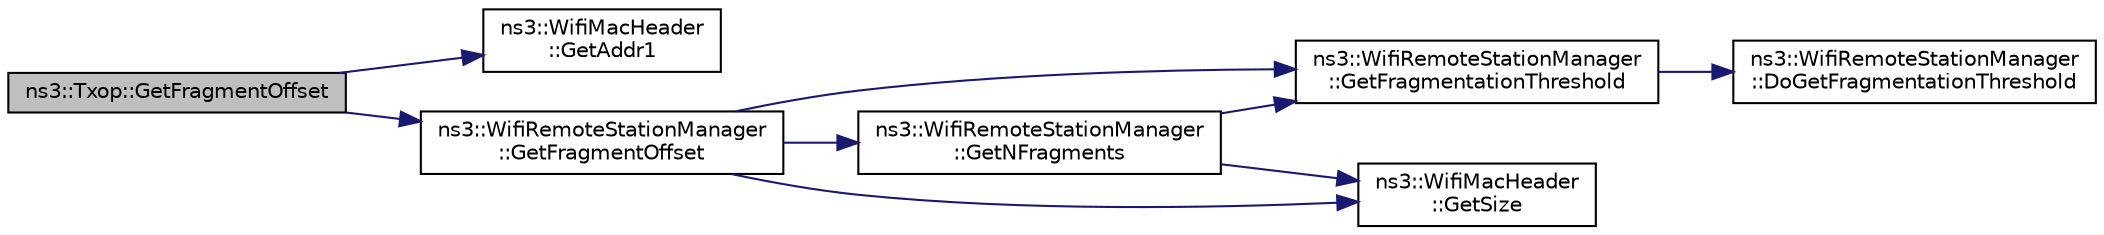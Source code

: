 digraph "ns3::Txop::GetFragmentOffset"
{
 // LATEX_PDF_SIZE
  edge [fontname="Helvetica",fontsize="10",labelfontname="Helvetica",labelfontsize="10"];
  node [fontname="Helvetica",fontsize="10",shape=record];
  rankdir="LR";
  Node1 [label="ns3::Txop::GetFragmentOffset",height=0.2,width=0.4,color="black", fillcolor="grey75", style="filled", fontcolor="black",tooltip="Calculate the offset for the current fragment."];
  Node1 -> Node2 [color="midnightblue",fontsize="10",style="solid",fontname="Helvetica"];
  Node2 [label="ns3::WifiMacHeader\l::GetAddr1",height=0.2,width=0.4,color="black", fillcolor="white", style="filled",URL="$classns3_1_1_wifi_mac_header.html#aa1c4acbda4ace9f7a920c97d71bdd097",tooltip="Return the address in the Address 1 field."];
  Node1 -> Node3 [color="midnightblue",fontsize="10",style="solid",fontname="Helvetica"];
  Node3 [label="ns3::WifiRemoteStationManager\l::GetFragmentOffset",height=0.2,width=0.4,color="black", fillcolor="white", style="filled",URL="$classns3_1_1_wifi_remote_station_manager.html#a3bc4865736b8b3a8f593325bb2bdb655",tooltip=" "];
  Node3 -> Node4 [color="midnightblue",fontsize="10",style="solid",fontname="Helvetica"];
  Node4 [label="ns3::WifiRemoteStationManager\l::GetFragmentationThreshold",height=0.2,width=0.4,color="black", fillcolor="white", style="filled",URL="$classns3_1_1_wifi_remote_station_manager.html#a8b9aabd58f7b147bc55ffac435f8bace",tooltip="Return the fragmentation threshold."];
  Node4 -> Node5 [color="midnightblue",fontsize="10",style="solid",fontname="Helvetica"];
  Node5 [label="ns3::WifiRemoteStationManager\l::DoGetFragmentationThreshold",height=0.2,width=0.4,color="black", fillcolor="white", style="filled",URL="$classns3_1_1_wifi_remote_station_manager.html#a336c9cf2456c7f4e51ce39b41c1993af",tooltip="Return the current fragmentation threshold."];
  Node3 -> Node6 [color="midnightblue",fontsize="10",style="solid",fontname="Helvetica"];
  Node6 [label="ns3::WifiRemoteStationManager\l::GetNFragments",height=0.2,width=0.4,color="black", fillcolor="white", style="filled",URL="$classns3_1_1_wifi_remote_station_manager.html#ad4066ed9b850369a473d3d93c871bb07",tooltip="Return the number of fragments needed for the given packet."];
  Node6 -> Node4 [color="midnightblue",fontsize="10",style="solid",fontname="Helvetica"];
  Node6 -> Node7 [color="midnightblue",fontsize="10",style="solid",fontname="Helvetica"];
  Node7 [label="ns3::WifiMacHeader\l::GetSize",height=0.2,width=0.4,color="black", fillcolor="white", style="filled",URL="$classns3_1_1_wifi_mac_header.html#a5330ccda676bc7348bc633acc67df8fc",tooltip="Return the size of the WifiMacHeader in octets."];
  Node3 -> Node7 [color="midnightblue",fontsize="10",style="solid",fontname="Helvetica"];
}
